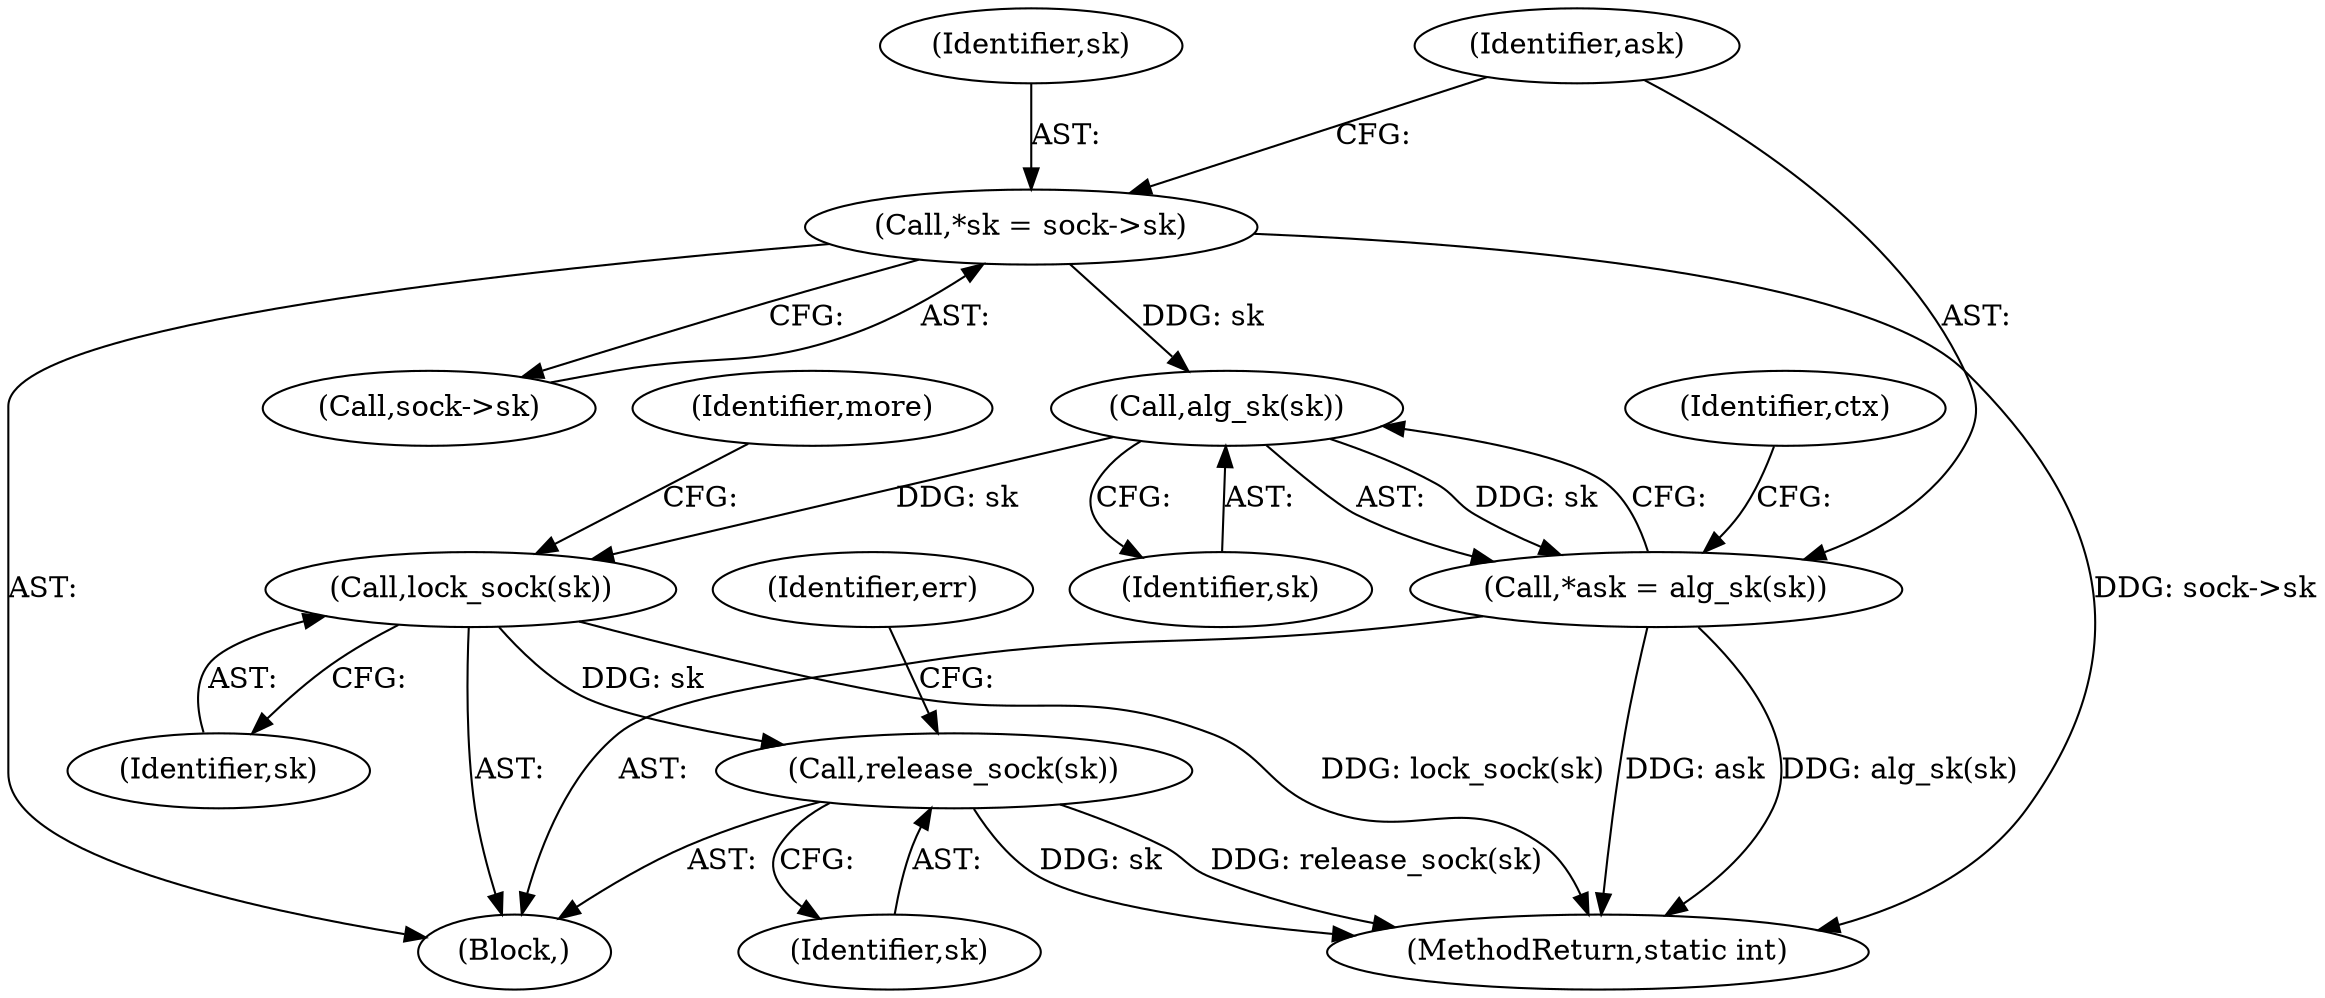 digraph "0_linux_4afa5f9617927453ac04b24b584f6c718dfb4f45@pointer" {
"1000106" [label="(Call,*sk = sock->sk)"];
"1000114" [label="(Call,alg_sk(sk))"];
"1000112" [label="(Call,*ask = alg_sk(sk))"];
"1000135" [label="(Call,lock_sock(sk))"];
"1000150" [label="(Call,release_sock(sk))"];
"1000153" [label="(Identifier,err)"];
"1000118" [label="(Identifier,ctx)"];
"1000113" [label="(Identifier,ask)"];
"1000150" [label="(Call,release_sock(sk))"];
"1000138" [label="(Identifier,more)"];
"1000108" [label="(Call,sock->sk)"];
"1000135" [label="(Call,lock_sock(sk))"];
"1000151" [label="(Identifier,sk)"];
"1000136" [label="(Identifier,sk)"];
"1000107" [label="(Identifier,sk)"];
"1000208" [label="(MethodReturn,static int)"];
"1000104" [label="(Block,)"];
"1000115" [label="(Identifier,sk)"];
"1000114" [label="(Call,alg_sk(sk))"];
"1000112" [label="(Call,*ask = alg_sk(sk))"];
"1000106" [label="(Call,*sk = sock->sk)"];
"1000106" -> "1000104"  [label="AST: "];
"1000106" -> "1000108"  [label="CFG: "];
"1000107" -> "1000106"  [label="AST: "];
"1000108" -> "1000106"  [label="AST: "];
"1000113" -> "1000106"  [label="CFG: "];
"1000106" -> "1000208"  [label="DDG: sock->sk"];
"1000106" -> "1000114"  [label="DDG: sk"];
"1000114" -> "1000112"  [label="AST: "];
"1000114" -> "1000115"  [label="CFG: "];
"1000115" -> "1000114"  [label="AST: "];
"1000112" -> "1000114"  [label="CFG: "];
"1000114" -> "1000112"  [label="DDG: sk"];
"1000114" -> "1000135"  [label="DDG: sk"];
"1000112" -> "1000104"  [label="AST: "];
"1000113" -> "1000112"  [label="AST: "];
"1000118" -> "1000112"  [label="CFG: "];
"1000112" -> "1000208"  [label="DDG: alg_sk(sk)"];
"1000112" -> "1000208"  [label="DDG: ask"];
"1000135" -> "1000104"  [label="AST: "];
"1000135" -> "1000136"  [label="CFG: "];
"1000136" -> "1000135"  [label="AST: "];
"1000138" -> "1000135"  [label="CFG: "];
"1000135" -> "1000208"  [label="DDG: lock_sock(sk)"];
"1000135" -> "1000150"  [label="DDG: sk"];
"1000150" -> "1000104"  [label="AST: "];
"1000150" -> "1000151"  [label="CFG: "];
"1000151" -> "1000150"  [label="AST: "];
"1000153" -> "1000150"  [label="CFG: "];
"1000150" -> "1000208"  [label="DDG: sk"];
"1000150" -> "1000208"  [label="DDG: release_sock(sk)"];
}
